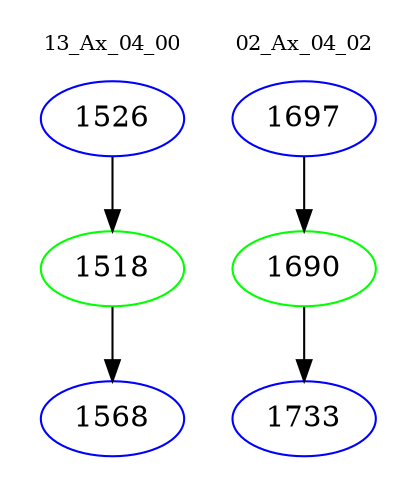 digraph{
subgraph cluster_0 {
color = white
label = "13_Ax_04_00";
fontsize=10;
T0_1526 [label="1526", color="blue"]
T0_1526 -> T0_1518 [color="black"]
T0_1518 [label="1518", color="green"]
T0_1518 -> T0_1568 [color="black"]
T0_1568 [label="1568", color="blue"]
}
subgraph cluster_1 {
color = white
label = "02_Ax_04_02";
fontsize=10;
T1_1697 [label="1697", color="blue"]
T1_1697 -> T1_1690 [color="black"]
T1_1690 [label="1690", color="green"]
T1_1690 -> T1_1733 [color="black"]
T1_1733 [label="1733", color="blue"]
}
}
